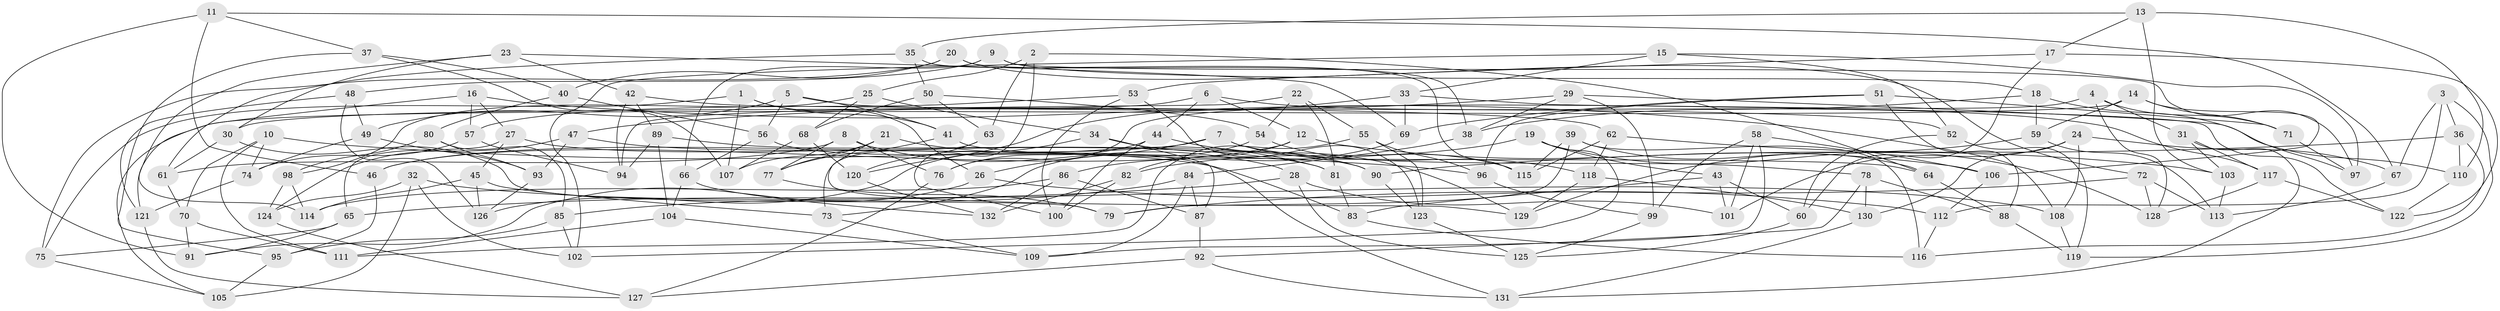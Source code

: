 // coarse degree distribution, {6: 0.5662650602409639, 4: 0.40963855421686746, 5: 0.024096385542168676}
// Generated by graph-tools (version 1.1) at 2025/24/03/03/25 07:24:28]
// undirected, 132 vertices, 264 edges
graph export_dot {
graph [start="1"]
  node [color=gray90,style=filled];
  1;
  2;
  3;
  4;
  5;
  6;
  7;
  8;
  9;
  10;
  11;
  12;
  13;
  14;
  15;
  16;
  17;
  18;
  19;
  20;
  21;
  22;
  23;
  24;
  25;
  26;
  27;
  28;
  29;
  30;
  31;
  32;
  33;
  34;
  35;
  36;
  37;
  38;
  39;
  40;
  41;
  42;
  43;
  44;
  45;
  46;
  47;
  48;
  49;
  50;
  51;
  52;
  53;
  54;
  55;
  56;
  57;
  58;
  59;
  60;
  61;
  62;
  63;
  64;
  65;
  66;
  67;
  68;
  69;
  70;
  71;
  72;
  73;
  74;
  75;
  76;
  77;
  78;
  79;
  80;
  81;
  82;
  83;
  84;
  85;
  86;
  87;
  88;
  89;
  90;
  91;
  92;
  93;
  94;
  95;
  96;
  97;
  98;
  99;
  100;
  101;
  102;
  103;
  104;
  105;
  106;
  107;
  108;
  109;
  110;
  111;
  112;
  113;
  114;
  115;
  116;
  117;
  118;
  119;
  120;
  121;
  122;
  123;
  124;
  125;
  126;
  127;
  128;
  129;
  130;
  131;
  132;
  1 -- 107;
  1 -- 75;
  1 -- 26;
  1 -- 41;
  2 -- 25;
  2 -- 100;
  2 -- 63;
  2 -- 64;
  3 -- 67;
  3 -- 36;
  3 -- 112;
  3 -- 119;
  4 -- 31;
  4 -- 76;
  4 -- 71;
  4 -- 128;
  5 -- 56;
  5 -- 41;
  5 -- 49;
  5 -- 52;
  6 -- 30;
  6 -- 117;
  6 -- 12;
  6 -- 44;
  7 -- 78;
  7 -- 115;
  7 -- 26;
  7 -- 46;
  8 -- 28;
  8 -- 76;
  8 -- 77;
  8 -- 61;
  9 -- 18;
  9 -- 97;
  9 -- 66;
  9 -- 48;
  10 -- 111;
  10 -- 96;
  10 -- 70;
  10 -- 74;
  11 -- 91;
  11 -- 67;
  11 -- 37;
  11 -- 46;
  12 -- 106;
  12 -- 82;
  12 -- 46;
  13 -- 17;
  13 -- 103;
  13 -- 110;
  13 -- 35;
  14 -- 71;
  14 -- 59;
  14 -- 106;
  14 -- 105;
  15 -- 52;
  15 -- 102;
  15 -- 33;
  15 -- 97;
  16 -- 57;
  16 -- 27;
  16 -- 108;
  16 -- 121;
  17 -- 122;
  17 -- 60;
  17 -- 53;
  18 -- 97;
  18 -- 59;
  18 -- 38;
  19 -- 102;
  19 -- 128;
  19 -- 43;
  19 -- 82;
  20 -- 40;
  20 -- 72;
  20 -- 38;
  20 -- 75;
  21 -- 77;
  21 -- 81;
  21 -- 107;
  21 -- 129;
  22 -- 55;
  22 -- 54;
  22 -- 94;
  22 -- 81;
  23 -- 42;
  23 -- 114;
  23 -- 69;
  23 -- 30;
  24 -- 101;
  24 -- 130;
  24 -- 108;
  24 -- 67;
  25 -- 68;
  25 -- 98;
  25 -- 34;
  26 -- 112;
  26 -- 91;
  27 -- 45;
  27 -- 65;
  27 -- 81;
  28 -- 125;
  28 -- 65;
  28 -- 101;
  29 -- 47;
  29 -- 110;
  29 -- 38;
  29 -- 99;
  30 -- 61;
  30 -- 79;
  31 -- 103;
  31 -- 117;
  31 -- 131;
  32 -- 102;
  32 -- 108;
  32 -- 124;
  32 -- 105;
  33 -- 120;
  33 -- 122;
  33 -- 69;
  34 -- 87;
  34 -- 126;
  34 -- 90;
  35 -- 115;
  35 -- 50;
  35 -- 61;
  36 -- 90;
  36 -- 116;
  36 -- 110;
  37 -- 40;
  37 -- 107;
  37 -- 95;
  38 -- 84;
  39 -- 64;
  39 -- 79;
  39 -- 115;
  39 -- 116;
  40 -- 56;
  40 -- 80;
  41 -- 77;
  41 -- 64;
  42 -- 94;
  42 -- 62;
  42 -- 89;
  43 -- 83;
  43 -- 60;
  43 -- 101;
  44 -- 76;
  44 -- 100;
  44 -- 129;
  45 -- 114;
  45 -- 126;
  45 -- 73;
  46 -- 95;
  47 -- 124;
  47 -- 93;
  47 -- 83;
  48 -- 49;
  48 -- 121;
  48 -- 126;
  49 -- 93;
  49 -- 74;
  50 -- 63;
  50 -- 68;
  50 -- 54;
  51 -- 69;
  51 -- 96;
  51 -- 88;
  51 -- 71;
  52 -- 60;
  52 -- 119;
  53 -- 123;
  53 -- 100;
  53 -- 57;
  54 -- 118;
  54 -- 73;
  55 -- 123;
  55 -- 96;
  55 -- 111;
  56 -- 66;
  56 -- 131;
  57 -- 94;
  57 -- 74;
  58 -- 109;
  58 -- 101;
  58 -- 106;
  58 -- 99;
  59 -- 129;
  59 -- 113;
  60 -- 125;
  61 -- 70;
  62 -- 118;
  62 -- 115;
  62 -- 103;
  63 -- 73;
  63 -- 120;
  64 -- 88;
  65 -- 75;
  65 -- 91;
  66 -- 132;
  66 -- 104;
  67 -- 113;
  68 -- 107;
  68 -- 120;
  69 -- 86;
  70 -- 111;
  70 -- 91;
  71 -- 97;
  72 -- 113;
  72 -- 128;
  72 -- 79;
  73 -- 109;
  74 -- 121;
  75 -- 105;
  76 -- 127;
  77 -- 79;
  78 -- 88;
  78 -- 130;
  78 -- 92;
  80 -- 93;
  80 -- 98;
  80 -- 85;
  81 -- 83;
  82 -- 100;
  82 -- 132;
  83 -- 116;
  84 -- 109;
  84 -- 87;
  84 -- 85;
  85 -- 102;
  85 -- 95;
  86 -- 132;
  86 -- 114;
  86 -- 87;
  87 -- 92;
  88 -- 119;
  89 -- 90;
  89 -- 94;
  89 -- 104;
  90 -- 123;
  92 -- 131;
  92 -- 127;
  93 -- 126;
  95 -- 105;
  96 -- 99;
  98 -- 124;
  98 -- 114;
  99 -- 125;
  103 -- 113;
  104 -- 111;
  104 -- 109;
  106 -- 112;
  108 -- 119;
  110 -- 122;
  112 -- 116;
  117 -- 122;
  117 -- 128;
  118 -- 129;
  118 -- 130;
  120 -- 132;
  121 -- 127;
  123 -- 125;
  124 -- 127;
  130 -- 131;
}
